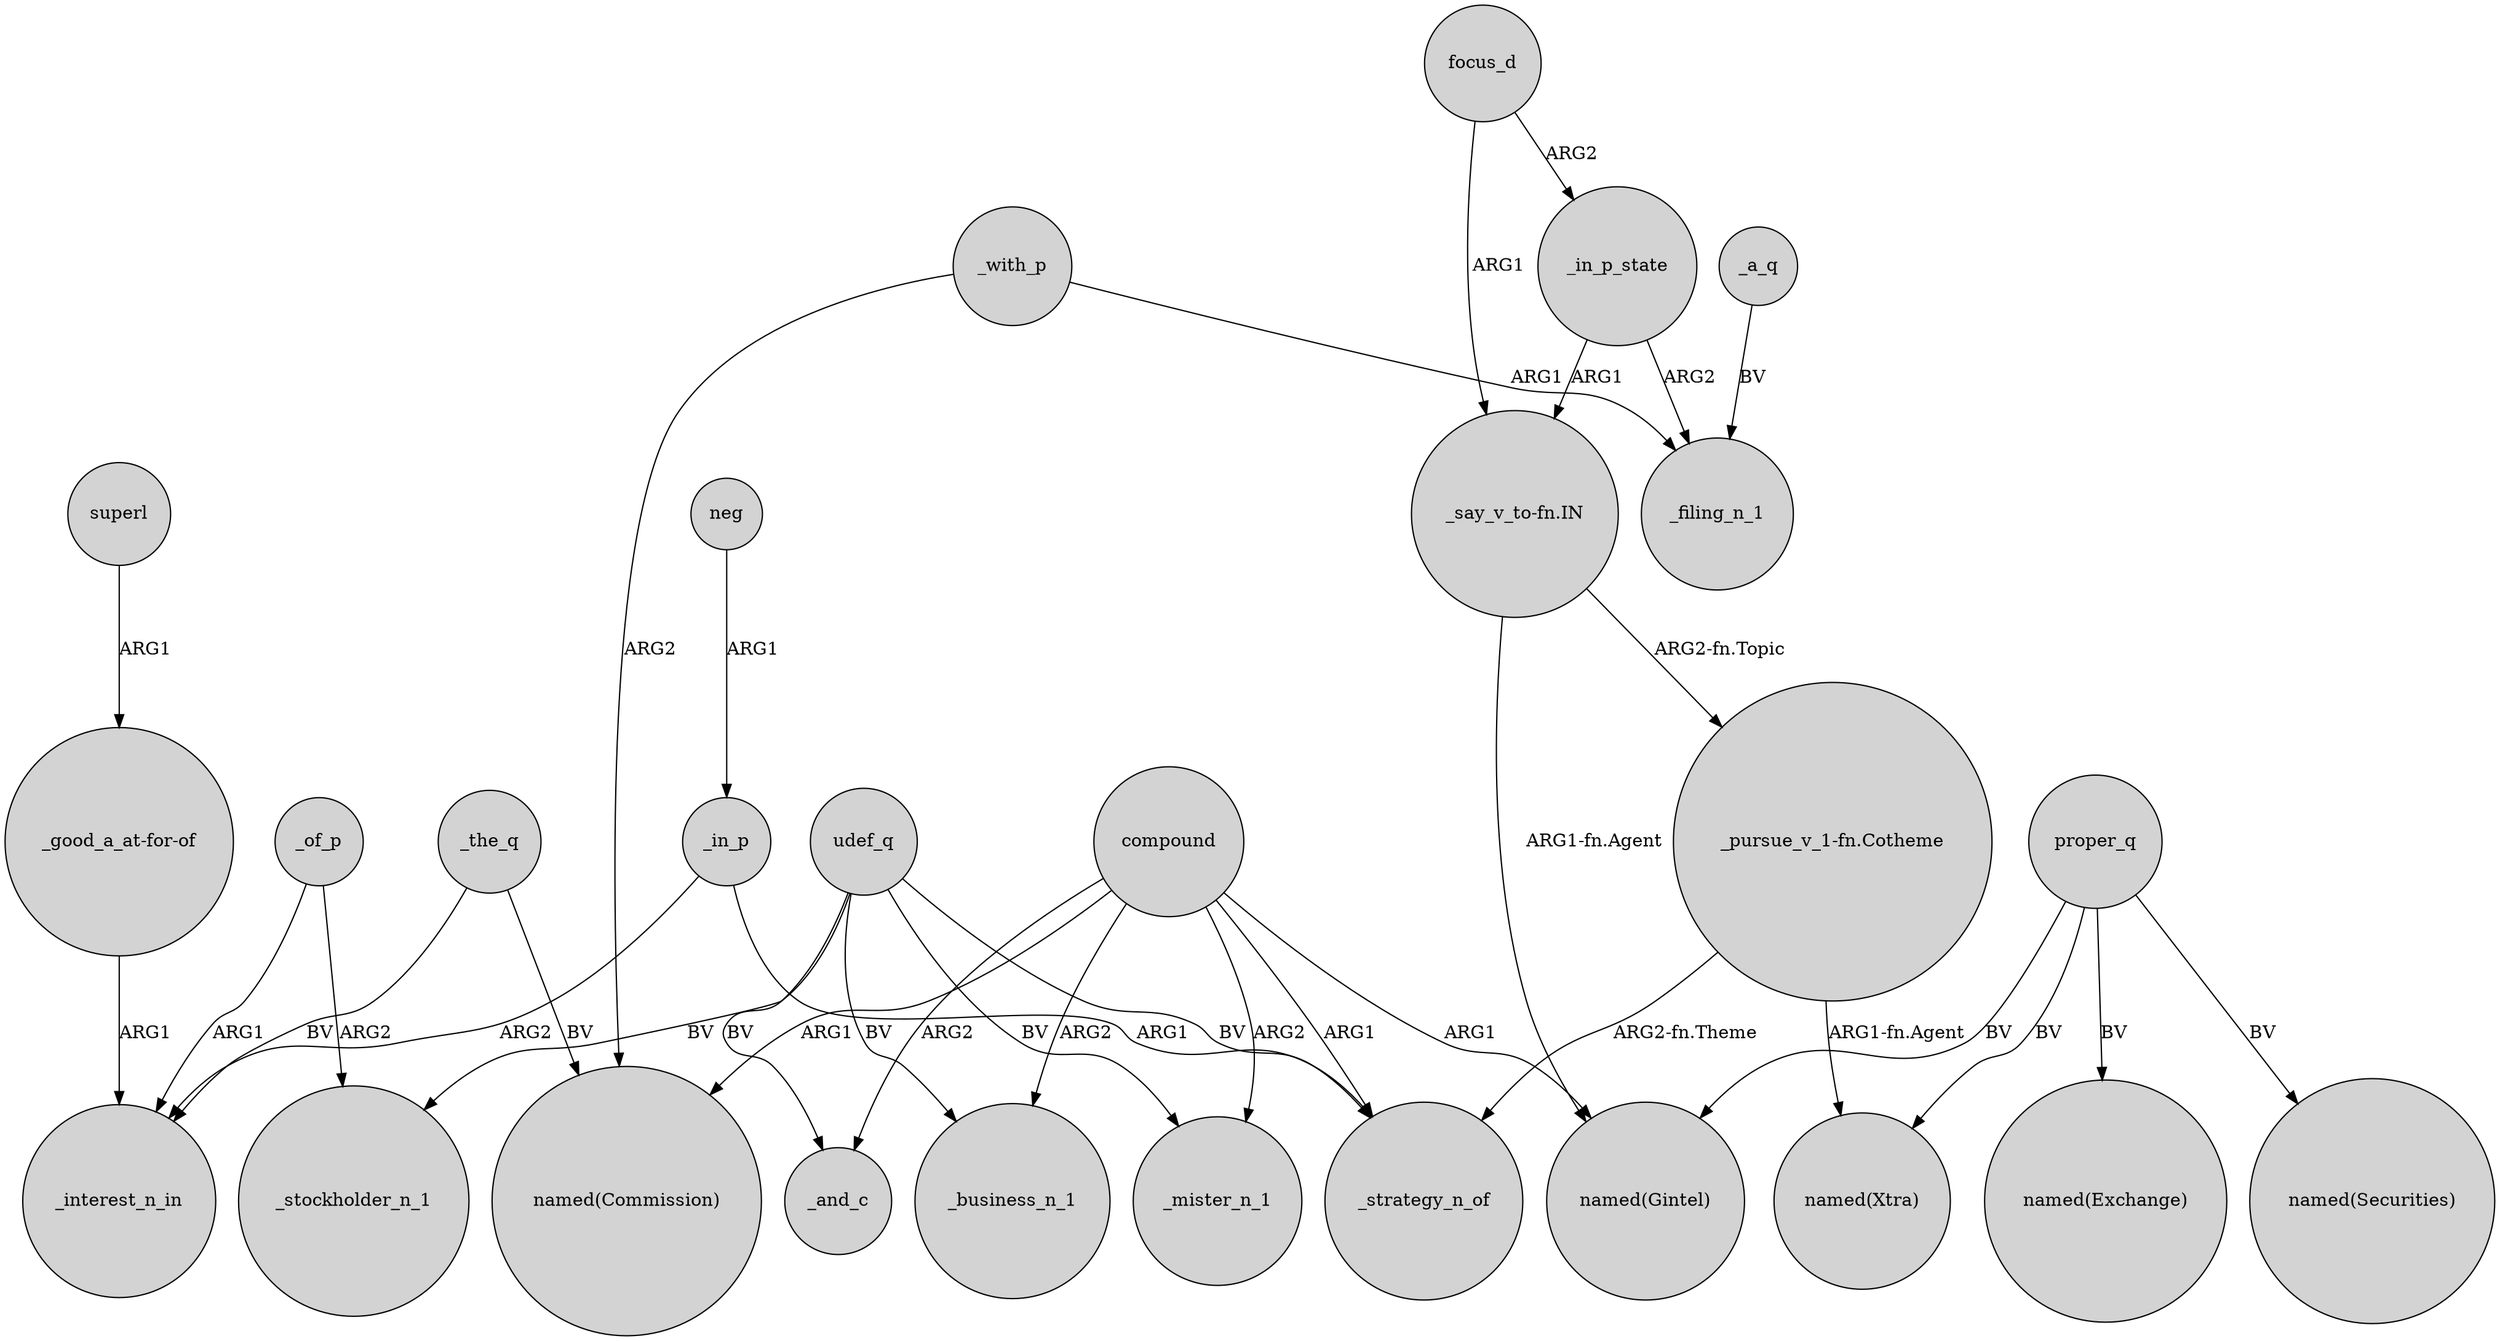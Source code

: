 digraph {
	node [shape=circle style=filled]
	udef_q -> _stockholder_n_1 [label=BV]
	"_good_a_at-for-of" -> _interest_n_in [label=ARG1]
	compound -> "named(Commission)" [label=ARG1]
	_the_q -> _interest_n_in [label=BV]
	_in_p -> _interest_n_in [label=ARG2]
	compound -> _mister_n_1 [label=ARG2]
	focus_d -> _in_p_state [label=ARG2]
	"_say_v_to-fn.IN" -> "named(Gintel)" [label="ARG1-fn.Agent"]
	compound -> _strategy_n_of [label=ARG1]
	udef_q -> _mister_n_1 [label=BV]
	proper_q -> "named(Exchange)" [label=BV]
	_with_p -> _filing_n_1 [label=ARG1]
	_of_p -> _stockholder_n_1 [label=ARG2]
	_with_p -> "named(Commission)" [label=ARG2]
	_in_p -> _strategy_n_of [label=ARG1]
	compound -> "named(Gintel)" [label=ARG1]
	"_pursue_v_1-fn.Cotheme" -> _strategy_n_of [label="ARG2-fn.Theme"]
	compound -> _and_c [label=ARG2]
	proper_q -> "named(Xtra)" [label=BV]
	superl -> "_good_a_at-for-of" [label=ARG1]
	_a_q -> _filing_n_1 [label=BV]
	_of_p -> _interest_n_in [label=ARG1]
	proper_q -> "named(Securities)" [label=BV]
	compound -> _business_n_1 [label=ARG2]
	udef_q -> _strategy_n_of [label=BV]
	udef_q -> _business_n_1 [label=BV]
	"_say_v_to-fn.IN" -> "_pursue_v_1-fn.Cotheme" [label="ARG2-fn.Topic"]
	neg -> _in_p [label=ARG1]
	"_pursue_v_1-fn.Cotheme" -> "named(Xtra)" [label="ARG1-fn.Agent"]
	udef_q -> _and_c [label=BV]
	_in_p_state -> _filing_n_1 [label=ARG2]
	proper_q -> "named(Gintel)" [label=BV]
	_the_q -> "named(Commission)" [label=BV]
	_in_p_state -> "_say_v_to-fn.IN" [label=ARG1]
	focus_d -> "_say_v_to-fn.IN" [label=ARG1]
}
